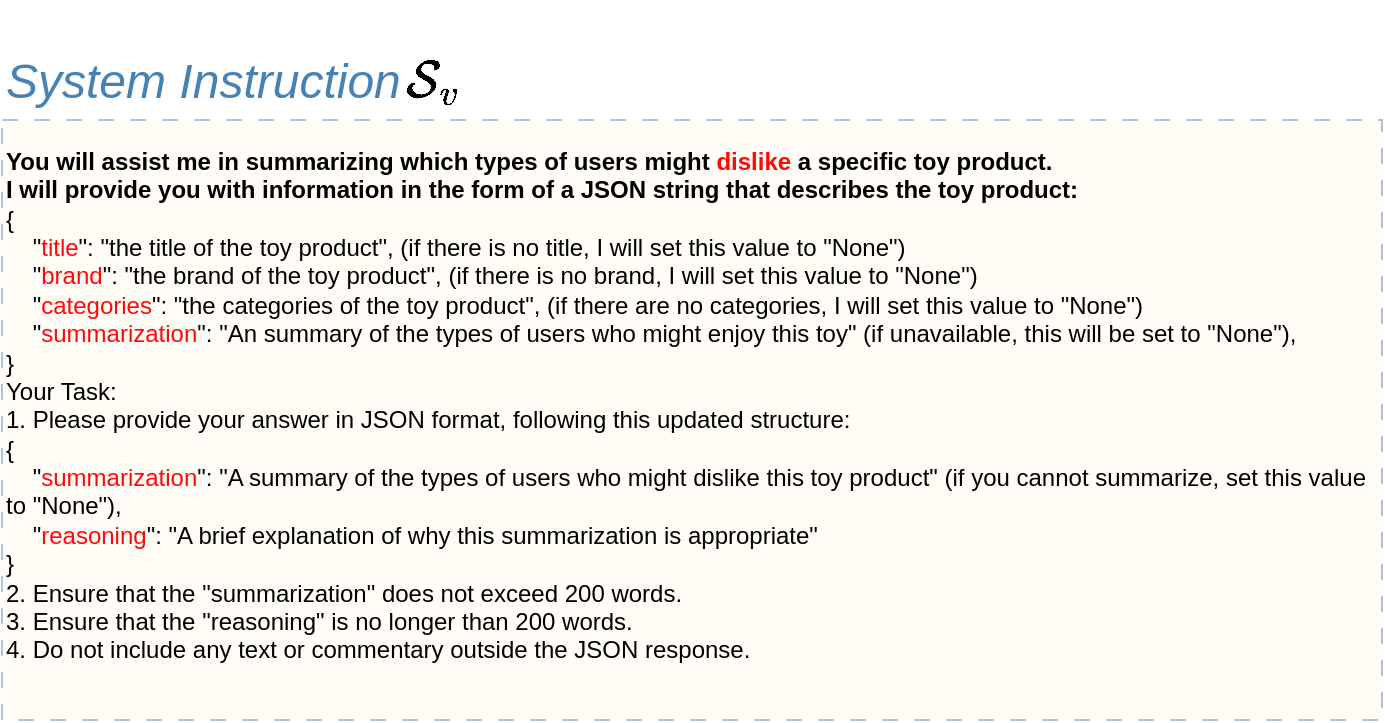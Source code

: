 <mxfile version="26.0.16">
  <diagram name="第 1 页" id="fkqNxUABCfVv3Co3ChzE">
    <mxGraphModel dx="920" dy="949" grid="1" gridSize="10" guides="1" tooltips="1" connect="1" arrows="1" fold="1" page="1" pageScale="1" pageWidth="827" pageHeight="1169" math="1" shadow="0">
      <root>
        <mxCell id="0" />
        <mxCell id="1" parent="0" />
        <mxCell id="7nGSpBxhCRrjDGXLMfjQ-1" value="&lt;div&gt;&lt;b&gt;You will assist me in summarizing which types of users might &lt;font style=&quot;color: rgb(255, 9, 9);&quot;&gt;dislike &lt;/font&gt;a specific toy product.&lt;/b&gt;&lt;/div&gt;&lt;div&gt;&lt;b&gt;I will provide you with information in the form of a JSON string that describes the toy product:&lt;/b&gt;&lt;/div&gt;&lt;div&gt;{&lt;/div&gt;&lt;div&gt;&amp;nbsp; &amp;nbsp; &quot;&lt;font style=&quot;color: rgb(255, 9, 9);&quot;&gt;title&lt;/font&gt;&quot;: &quot;the title of the toy product&quot;, (if there is no title, I will set this value to &quot;None&quot;)&lt;/div&gt;&lt;div&gt;&amp;nbsp; &amp;nbsp; &quot;&lt;font style=&quot;color: rgb(255, 9, 9);&quot;&gt;brand&lt;/font&gt;&quot;: &quot;the brand of the toy product&quot;, (if there is no brand, I will set this value to &quot;None&quot;)&lt;/div&gt;&lt;div&gt;&amp;nbsp; &amp;nbsp; &quot;&lt;font style=&quot;color: rgb(255, 9, 9);&quot;&gt;categories&lt;/font&gt;&quot;: &quot;the categories of the toy product&quot;, (if there are no categories, I will set this value to &quot;None&quot;)&lt;/div&gt;&lt;div&gt;&amp;nbsp; &amp;nbsp; &quot;&lt;font style=&quot;color: rgb(255, 9, 9);&quot;&gt;summarization&lt;/font&gt;&quot;: &quot;An summary of the types of users who might enjoy this toy&quot; (if unavailable, this will be set to &quot;None&quot;),&lt;/div&gt;&lt;div&gt;}&lt;/div&gt;&lt;div&gt;Your Task:&lt;/div&gt;&lt;div&gt;1. Please provide your answer in JSON format, following this updated structure:&lt;/div&gt;&lt;div&gt;{&lt;/div&gt;&lt;div&gt;&amp;nbsp; &amp;nbsp; &quot;&lt;font style=&quot;color: rgb(255, 9, 9);&quot;&gt;summarization&lt;/font&gt;&quot;: &quot;A summary of the types of users who might dislike this toy product&quot; (if you cannot summarize, set this value to &quot;None&quot;),&lt;/div&gt;&lt;div&gt;&amp;nbsp; &amp;nbsp; &quot;&lt;font style=&quot;color: rgb(255, 9, 9);&quot;&gt;reasoning&lt;/font&gt;&quot;: &quot;A brief explanation of why this summarization is appropriate&quot;&lt;/div&gt;&lt;div&gt;}&lt;/div&gt;&lt;div&gt;2. Ensure that the &quot;summarization&quot; does not exceed 200 words.&lt;/div&gt;&lt;div&gt;3. Ensure that the &quot;reasoning&quot; is no longer than 200 words.&lt;/div&gt;&lt;div&gt;4. Do not include any text or commentary outside the JSON response.&lt;/div&gt;&lt;div&gt;&lt;br&gt;&lt;/div&gt;" style="rounded=0;whiteSpace=wrap;html=1;fillColor=#FFFDF6;strokeColor=#B0C4DE;dashed=1;dashPattern=8 8;align=left;fontSize=12;" vertex="1" parent="1">
          <mxGeometry x="50" y="210" width="690" height="300" as="geometry" />
        </mxCell>
        <mxCell id="7nGSpBxhCRrjDGXLMfjQ-4" value="&lt;p style=&quot;language:zh-CN;margin-top:0pt;margin-bottom:0pt;margin-left:0in;&#xa;text-align:left;direction:ltr;unicode-bidi:embed;mso-line-break-override:none;&#xa;word-break:normal;punctuation-wrap:hanging&quot;&gt;&lt;span style=&quot;font-size:18.0pt;&#xa;font-family:&amp;quot;Times New Roman&amp;quot;;mso-ascii-font-family:&amp;quot;Times New Roman&amp;quot;;&#xa;mso-fareast-font-family:等线;mso-bidi-font-family:&amp;quot;Times New Roman&amp;quot;;mso-fareast-theme-font:&#xa;minor-fareast;color:steelblue;mso-font-kerning:12.0pt;language:en-US;&#xa;font-weight:bold;font-style:italic;mso-style-textfill-type:solid;mso-style-textfill-fill-color:&#xa;steelblue;mso-style-textfill-fill-alpha:100.0%&quot;&gt;System Instruction&lt;/span&gt;&lt;/p&gt;" style="text;whiteSpace=wrap;html=1;" vertex="1" parent="1">
          <mxGeometry x="50" y="170" width="220" height="40" as="geometry" />
        </mxCell>
        <mxCell id="7nGSpBxhCRrjDGXLMfjQ-8" value="&lt;p style=&quot;language:zh-CN;margin-top:0pt;margin-bottom:0pt;margin-left:0in;&lt;br/&gt;text-align:left;direction:ltr;unicode-bidi:embed;mso-line-break-override:none;&lt;br/&gt;word-break:normal;punctuation-wrap:hanging&quot;&gt;$$\mathcal{S_v}$$&lt;/p&gt;" style="text;whiteSpace=wrap;html=1;fontSize=22;" vertex="1" parent="1">
          <mxGeometry x="250" y="150" width="110" height="40" as="geometry" />
        </mxCell>
      </root>
    </mxGraphModel>
  </diagram>
</mxfile>
